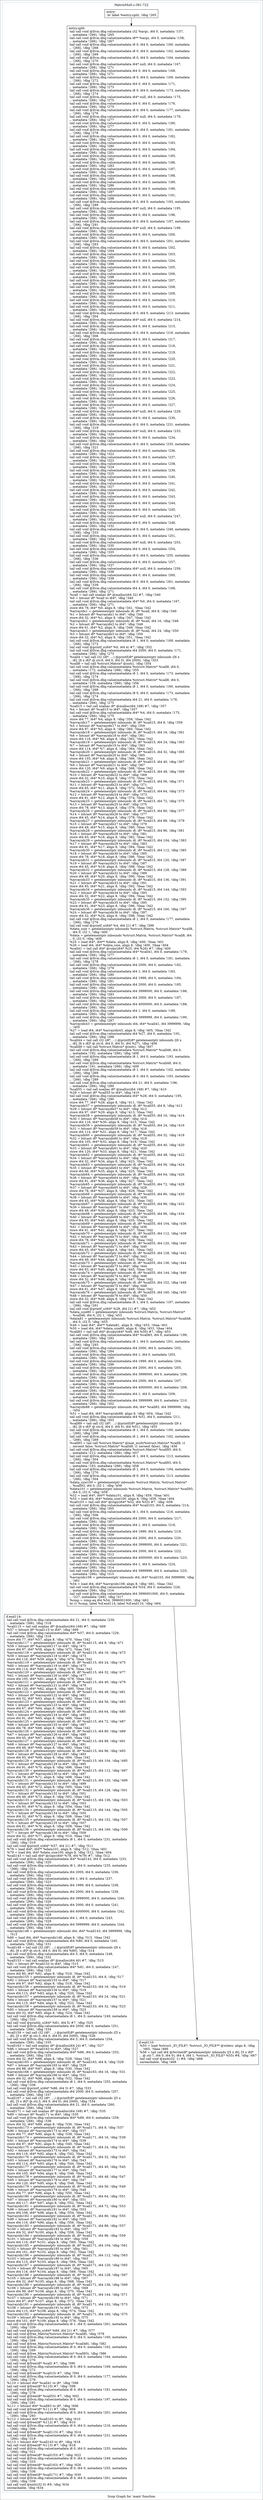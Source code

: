 digraph "Scop Graph for 'main' function" {
	label="Scop Graph for 'main' function";

	Node0x96d9570 [shape=record,label="{entry:\l  br label %entry.split, !dbg !265\l}"];
	Node0x96d9570 -> Node0x96c9ae0;
	Node0x96c9ae0 [shape=record,label="{entry.split:                                      \l  tail call void @llvm.dbg.value(metadata i32 %argc, i64 0, metadata !157,\l... metadata !266), !dbg !265\l  tail call void @llvm.dbg.value(metadata i8** %args, i64 0, metadata !158,\l... metadata !266), !dbg !267\l  tail call void @llvm.dbg.value(metadata i8 0, i64 0, metadata !160, metadata\l... !266), !dbg !268\l  tail call void @llvm.dbg.value(metadata i8 0, i64 0, metadata !162, metadata\l... !266), !dbg !269\l  tail call void @llvm.dbg.value(metadata i8 0, i64 0, metadata !164, metadata\l... !266), !dbg !270\l  tail call void @llvm.dbg.value(metadata i64* null, i64 0, metadata !167,\l... metadata !266), !dbg !271\l  tail call void @llvm.dbg.value(metadata i64 0, i64 0, metadata !168,\l... metadata !266), !dbg !271\l  tail call void @llvm.dbg.value(metadata i8 0, i64 0, metadata !169, metadata\l... !266), !dbg !272\l  tail call void @llvm.dbg.value(metadata i64 0, i64 0, metadata !171,\l... metadata !266), !dbg !273\l  tail call void @llvm.dbg.value(metadata i8 0, i64 0, metadata !173, metadata\l... !266), !dbg !274\l  tail call void @llvm.dbg.value(metadata i64* null, i64 0, metadata !175,\l... metadata !266), !dbg !275\l  tail call void @llvm.dbg.value(metadata i64 0, i64 0, metadata !176,\l... metadata !266), !dbg !275\l  tail call void @llvm.dbg.value(metadata i8 0, i64 0, metadata !177, metadata\l... !266), !dbg !276\l  tail call void @llvm.dbg.value(metadata i64* null, i64 0, metadata !179,\l... metadata !266), !dbg !277\l  tail call void @llvm.dbg.value(metadata i64 0, i64 0, metadata !180,\l... metadata !266), !dbg !277\l  tail call void @llvm.dbg.value(metadata i8 0, i64 0, metadata !181, metadata\l... !266), !dbg !278\l  tail call void @llvm.dbg.value(metadata i64 0, i64 0, metadata !182,\l... metadata !266), !dbg !279\l  tail call void @llvm.dbg.value(metadata i64 0, i64 0, metadata !183,\l... metadata !266), !dbg !280\l  tail call void @llvm.dbg.value(metadata i64 0, i64 0, metadata !184,\l... metadata !266), !dbg !281\l  tail call void @llvm.dbg.value(metadata i64 0, i64 0, metadata !185,\l... metadata !266), !dbg !282\l  tail call void @llvm.dbg.value(metadata i64 0, i64 0, metadata !186,\l... metadata !266), !dbg !283\l  tail call void @llvm.dbg.value(metadata i64 0, i64 0, metadata !187,\l... metadata !266), !dbg !284\l  tail call void @llvm.dbg.value(metadata i64 0, i64 0, metadata !188,\l... metadata !266), !dbg !285\l  tail call void @llvm.dbg.value(metadata i64 0, i64 0, metadata !189,\l... metadata !266), !dbg !286\l  tail call void @llvm.dbg.value(metadata i64 0, i64 0, metadata !190,\l... metadata !266), !dbg !287\l  tail call void @llvm.dbg.value(metadata i64 0, i64 0, metadata !191,\l... metadata !266), !dbg !288\l  tail call void @llvm.dbg.value(metadata i8 0, i64 0, metadata !193, metadata\l... !266), !dbg !289\l  tail call void @llvm.dbg.value(metadata i64* null, i64 0, metadata !195,\l... metadata !266), !dbg !290\l  tail call void @llvm.dbg.value(metadata i64 0, i64 0, metadata !196,\l... metadata !266), !dbg !290\l  tail call void @llvm.dbg.value(metadata i8 0, i64 0, metadata !197, metadata\l... !266), !dbg !291\l  tail call void @llvm.dbg.value(metadata i64* null, i64 0, metadata !199,\l... metadata !266), !dbg !292\l  tail call void @llvm.dbg.value(metadata i64 0, i64 0, metadata !200,\l... metadata !266), !dbg !292\l  tail call void @llvm.dbg.value(metadata i8 0, i64 0, metadata !201, metadata\l... !266), !dbg !293\l  tail call void @llvm.dbg.value(metadata i64 0, i64 0, metadata !202,\l... metadata !266), !dbg !294\l  tail call void @llvm.dbg.value(metadata i64 0, i64 0, metadata !203,\l... metadata !266), !dbg !295\l  tail call void @llvm.dbg.value(metadata i64 0, i64 0, metadata !204,\l... metadata !266), !dbg !296\l  tail call void @llvm.dbg.value(metadata i64 0, i64 0, metadata !205,\l... metadata !266), !dbg !297\l  tail call void @llvm.dbg.value(metadata i64 0, i64 0, metadata !206,\l... metadata !266), !dbg !298\l  tail call void @llvm.dbg.value(metadata i64 0, i64 0, metadata !207,\l... metadata !266), !dbg !299\l  tail call void @llvm.dbg.value(metadata i64 0, i64 0, metadata !208,\l... metadata !266), !dbg !300\l  tail call void @llvm.dbg.value(metadata i64 0, i64 0, metadata !209,\l... metadata !266), !dbg !301\l  tail call void @llvm.dbg.value(metadata i64 0, i64 0, metadata !210,\l... metadata !266), !dbg !302\l  tail call void @llvm.dbg.value(metadata i64 0, i64 0, metadata !211,\l... metadata !266), !dbg !303\l  tail call void @llvm.dbg.value(metadata i8 0, i64 0, metadata !213, metadata\l... !266), !dbg !304\l  tail call void @llvm.dbg.value(metadata i64* null, i64 0, metadata !214,\l... metadata !266), !dbg !305\l  tail call void @llvm.dbg.value(metadata i64 0, i64 0, metadata !215,\l... metadata !266), !dbg !305\l  tail call void @llvm.dbg.value(metadata i8 0, i64 0, metadata !216, metadata\l... !266), !dbg !306\l  tail call void @llvm.dbg.value(metadata i64 0, i64 0, metadata !217,\l... metadata !266), !dbg !307\l  tail call void @llvm.dbg.value(metadata i64 0, i64 0, metadata !218,\l... metadata !266), !dbg !308\l  tail call void @llvm.dbg.value(metadata i64 0, i64 0, metadata !219,\l... metadata !266), !dbg !309\l  tail call void @llvm.dbg.value(metadata i64 0, i64 0, metadata !220,\l... metadata !266), !dbg !310\l  tail call void @llvm.dbg.value(metadata i64 0, i64 0, metadata !221,\l... metadata !266), !dbg !311\l  tail call void @llvm.dbg.value(metadata i64 0, i64 0, metadata !222,\l... metadata !266), !dbg !312\l  tail call void @llvm.dbg.value(metadata i64 0, i64 0, metadata !223,\l... metadata !266), !dbg !313\l  tail call void @llvm.dbg.value(metadata i64 0, i64 0, metadata !224,\l... metadata !266), !dbg !314\l  tail call void @llvm.dbg.value(metadata i64 0, i64 0, metadata !225,\l... metadata !266), !dbg !315\l  tail call void @llvm.dbg.value(metadata i64 0, i64 0, metadata !226,\l... metadata !266), !dbg !316\l  tail call void @llvm.dbg.value(metadata i64 0, i64 0, metadata !227,\l... metadata !266), !dbg !317\l  tail call void @llvm.dbg.value(metadata i64* null, i64 0, metadata !229,\l... metadata !266), !dbg !318\l  tail call void @llvm.dbg.value(metadata i64 0, i64 0, metadata !230,\l... metadata !266), !dbg !318\l  tail call void @llvm.dbg.value(metadata i8 0, i64 0, metadata !231, metadata\l... !266), !dbg !319\l  tail call void @llvm.dbg.value(metadata i64* null, i64 0, metadata !233,\l... metadata !266), !dbg !320\l  tail call void @llvm.dbg.value(metadata i64 0, i64 0, metadata !234,\l... metadata !266), !dbg !320\l  tail call void @llvm.dbg.value(metadata i8 0, i64 0, metadata !235, metadata\l... !266), !dbg !321\l  tail call void @llvm.dbg.value(metadata i64 0, i64 0, metadata !236,\l... metadata !266), !dbg !322\l  tail call void @llvm.dbg.value(metadata i64 0, i64 0, metadata !237,\l... metadata !266), !dbg !323\l  tail call void @llvm.dbg.value(metadata i64 0, i64 0, metadata !238,\l... metadata !266), !dbg !324\l  tail call void @llvm.dbg.value(metadata i64 0, i64 0, metadata !239,\l... metadata !266), !dbg !325\l  tail call void @llvm.dbg.value(metadata i64 0, i64 0, metadata !240,\l... metadata !266), !dbg !326\l  tail call void @llvm.dbg.value(metadata i64 0, i64 0, metadata !241,\l... metadata !266), !dbg !327\l  tail call void @llvm.dbg.value(metadata i64 0, i64 0, metadata !242,\l... metadata !266), !dbg !328\l  tail call void @llvm.dbg.value(metadata i64 0, i64 0, metadata !243,\l... metadata !266), !dbg !329\l  tail call void @llvm.dbg.value(metadata i64 0, i64 0, metadata !244,\l... metadata !266), !dbg !330\l  tail call void @llvm.dbg.value(metadata i64 0, i64 0, metadata !245,\l... metadata !266), !dbg !331\l  tail call void @llvm.dbg.value(metadata i64* null, i64 0, metadata !247,\l... metadata !266), !dbg !332\l  tail call void @llvm.dbg.value(metadata i64 0, i64 0, metadata !248,\l... metadata !266), !dbg !332\l  tail call void @llvm.dbg.value(metadata i8 0, i64 0, metadata !249, metadata\l... !266), !dbg !333\l  tail call void @llvm.dbg.value(metadata i64 0, i64 0, metadata !251,\l... metadata !266), !dbg !334\l  tail call void @llvm.dbg.value(metadata i64* null, i64 0, metadata !253,\l... metadata !266), !dbg !335\l  tail call void @llvm.dbg.value(metadata i64 0, i64 0, metadata !254,\l... metadata !266), !dbg !335\l  tail call void @llvm.dbg.value(metadata i8 0, i64 0, metadata !255, metadata\l... !266), !dbg !336\l  tail call void @llvm.dbg.value(metadata i64 0, i64 0, metadata !257,\l... metadata !266), !dbg !337\l  tail call void @llvm.dbg.value(metadata i64* null, i64 0, metadata !259,\l... metadata !266), !dbg !338\l  tail call void @llvm.dbg.value(metadata i64 0, i64 0, metadata !260,\l... metadata !266), !dbg !338\l  tail call void @llvm.dbg.value(metadata i8 0, i64 0, metadata !261, metadata\l... !266), !dbg !339\l  tail call void @llvm.dbg.value(metadata i64 4, i64 0, metadata !168,\l... metadata !266), !dbg !271\l  %call = tail call noalias i8* @malloc(i64 32) #7, !dbg !340\l  %0 = bitcast i8* %call to i64*, !dbg !340\l  tail call void @llvm.dbg.value(metadata i64* %0, i64 0, metadata !167,\l... metadata !266), !dbg !271\l  store i64 78, i64* %0, align 8, !dbg !341, !tbaa !342\l  %arrayidx1 = getelementptr inbounds i8, i8* %call, i64 8, !dbg !346\l  %1 = bitcast i8* %arrayidx1 to i64*, !dbg !346\l  store i64 32, i64* %1, align 8, !dbg !347, !tbaa !342\l  %arrayidx2 = getelementptr inbounds i8, i8* %call, i64 16, !dbg !348\l  %2 = bitcast i8* %arrayidx2 to i64*, !dbg !348\l  store i64 61, i64* %2, align 8, !dbg !349, !tbaa !342\l  %arrayidx3 = getelementptr inbounds i8, i8* %call, i64 24, !dbg !350\l  %3 = bitcast i8* %arrayidx3 to i64*, !dbg !350\l  store i64 32, i64* %3, align 8, !dbg !351, !tbaa !342\l  tail call void @llvm.dbg.value(metadata i8 1, i64 0, metadata !169, metadata\l... !266), !dbg !272\l  tail call void @printf_s(i64* %0, i64 4) #7, !dbg !352\l  tail call void @llvm.dbg.value(metadata i64 2000, i64 0, metadata !171,\l... metadata !266), !dbg !273\l  %call4 = tail call i32 (i8*, ...) @printf(i8* getelementptr inbounds ([6 x\l... i8], [6 x i8]* @.str.6, i64 0, i64 0), i64 2000), !dbg !353\l  %call8 = tail call %struct.Matrix* @init(), !dbg !354\l  tail call void @llvm.dbg.value(metadata %struct.Matrix* %call8, i64 0,\l... metadata !172, metadata !266), !dbg !355\l  tail call void @llvm.dbg.value(metadata i8 1, i64 0, metadata !173, metadata\l... !266), !dbg !274\l  tail call void @llvm.dbg.value(metadata %struct.Matrix* %call8, i64 0,\l... metadata !159, metadata !266), !dbg !356\l  tail call void @llvm.dbg.value(metadata i8 1, i64 0, metadata !160, metadata\l... !266), !dbg !268\l  tail call void @llvm.dbg.value(metadata i8 0, i64 0, metadata !173, metadata\l... !266), !dbg !274\l  tail call void @llvm.dbg.value(metadata i64 21, i64 0, metadata !176,\l... metadata !266), !dbg !275\l  %call15 = tail call noalias i8* @malloc(i64 168) #7, !dbg !357\l  %4 = bitcast i8* %call15 to i64*, !dbg !357\l  tail call void @llvm.dbg.value(metadata i64* %4, i64 0, metadata !175,\l... metadata !266), !dbg !275\l  store i64 77, i64* %4, align 8, !dbg !358, !tbaa !342\l  %arrayidx17 = getelementptr inbounds i8, i8* %call15, i64 8, !dbg !359\l  %5 = bitcast i8* %arrayidx17 to i64*, !dbg !359\l  store i64 97, i64* %5, align 8, !dbg !360, !tbaa !342\l  %arrayidx18 = getelementptr inbounds i8, i8* %call15, i64 16, !dbg !361\l  %6 = bitcast i8* %arrayidx18 to i64*, !dbg !361\l  store i64 116, i64* %6, align 8, !dbg !362, !tbaa !342\l  %arrayidx19 = getelementptr inbounds i8, i8* %call15, i64 24, !dbg !363\l  %7 = bitcast i8* %arrayidx19 to i64*, !dbg !363\l  store i64 114, i64* %7, align 8, !dbg !364, !tbaa !342\l  %arrayidx20 = getelementptr inbounds i8, i8* %call15, i64 32, !dbg !365\l  %8 = bitcast i8* %arrayidx20 to i64*, !dbg !365\l  store i64 105, i64* %8, align 8, !dbg !366, !tbaa !342\l  %arrayidx21 = getelementptr inbounds i8, i8* %call15, i64 40, !dbg !367\l  %9 = bitcast i8* %arrayidx21 to i64*, !dbg !367\l  store i64 120, i64* %9, align 8, !dbg !368, !tbaa !342\l  %arrayidx22 = getelementptr inbounds i8, i8* %call15, i64 48, !dbg !369\l  %10 = bitcast i8* %arrayidx22 to i64*, !dbg !369\l  store i64 32, i64* %10, align 8, !dbg !370, !tbaa !342\l  %arrayidx23 = getelementptr inbounds i8, i8* %call15, i64 56, !dbg !371\l  %11 = bitcast i8* %arrayidx23 to i64*, !dbg !371\l  store i64 65, i64* %11, align 8, !dbg !372, !tbaa !342\l  %arrayidx24 = getelementptr inbounds i8, i8* %call15, i64 64, !dbg !373\l  %12 = bitcast i8* %arrayidx24 to i64*, !dbg !373\l  store i64 91, i64* %12, align 8, !dbg !374, !tbaa !342\l  %arrayidx25 = getelementptr inbounds i8, i8* %call15, i64 72, !dbg !375\l  %13 = bitcast i8* %arrayidx25 to i64*, !dbg !375\l  store i64 78, i64* %13, align 8, !dbg !376, !tbaa !342\l  %arrayidx26 = getelementptr inbounds i8, i8* %call15, i64 80, !dbg !377\l  %14 = bitcast i8* %arrayidx26 to i64*, !dbg !377\l  store i64 45, i64* %14, align 8, !dbg !378, !tbaa !342\l  %arrayidx27 = getelementptr inbounds i8, i8* %call15, i64 88, !dbg !379\l  %15 = bitcast i8* %arrayidx27 to i64*, !dbg !379\l  store i64 49, i64* %15, align 8, !dbg !380, !tbaa !342\l  %arrayidx28 = getelementptr inbounds i8, i8* %call15, i64 96, !dbg !381\l  %16 = bitcast i8* %arrayidx28 to i64*, !dbg !381\l  store i64 93, i64* %16, align 8, !dbg !382, !tbaa !342\l  %arrayidx29 = getelementptr inbounds i8, i8* %call15, i64 104, !dbg !383\l  %17 = bitcast i8* %arrayidx29 to i64*, !dbg !383\l  store i64 91, i64* %17, align 8, !dbg !384, !tbaa !342\l  %arrayidx30 = getelementptr inbounds i8, i8* %call15, i64 112, !dbg !385\l  %18 = bitcast i8* %arrayidx30 to i64*, !dbg !385\l  store i64 78, i64* %18, align 8, !dbg !386, !tbaa !342\l  %arrayidx31 = getelementptr inbounds i8, i8* %call15, i64 120, !dbg !387\l  %19 = bitcast i8* %arrayidx31 to i64*, !dbg !387\l  store i64 45, i64* %19, align 8, !dbg !388, !tbaa !342\l  %arrayidx32 = getelementptr inbounds i8, i8* %call15, i64 128, !dbg !389\l  %20 = bitcast i8* %arrayidx32 to i64*, !dbg !389\l  store i64 49, i64* %20, align 8, !dbg !390, !tbaa !342\l  %arrayidx33 = getelementptr inbounds i8, i8* %call15, i64 136, !dbg !391\l  %21 = bitcast i8* %arrayidx33 to i64*, !dbg !391\l  store i64 93, i64* %21, align 8, !dbg !392, !tbaa !342\l  %arrayidx34 = getelementptr inbounds i8, i8* %call15, i64 144, !dbg !393\l  %22 = bitcast i8* %arrayidx34 to i64*, !dbg !393\l  store i64 32, i64* %22, align 8, !dbg !394, !tbaa !342\l  %arrayidx35 = getelementptr inbounds i8, i8* %call15, i64 152, !dbg !395\l  %23 = bitcast i8* %arrayidx35 to i64*, !dbg !395\l  store i64 61, i64* %23, align 8, !dbg !396, !tbaa !342\l  %arrayidx36 = getelementptr inbounds i8, i8* %call15, i64 160, !dbg !397\l  %24 = bitcast i8* %arrayidx36 to i64*, !dbg !397\l  store i64 32, i64* %24, align 8, !dbg !398, !tbaa !342\l  tail call void @llvm.dbg.value(metadata i8 1, i64 0, metadata !177, metadata\l... !266), !dbg !276\l  tail call void @printf_s(i64* %4, i64 21) #7, !dbg !399\l  %data_size = getelementptr inbounds %struct.Matrix, %struct.Matrix* %call8,\l... i64 0, i32 1, !dbg !400\l  %data = getelementptr inbounds %struct.Matrix, %struct.Matrix* %call8, i64\l... 0, i32 0, !dbg !400\l  %25 = load i64*, i64** %data, align 8, !dbg !400, !tbaa !401\l  %26 = load i64, i64* %data_size, align 8, !dbg !400, !tbaa !404\l  %call41 = tail call i64* @copy(i64* %25, i64 %26) #7, !dbg !400\l  tail call void @llvm.dbg.value(metadata i64* %call41, i64 0, metadata !179,\l... metadata !266), !dbg !277\l  tail call void @llvm.dbg.value(metadata i8 1, i64 0, metadata !181, metadata\l... !266), !dbg !278\l  tail call void @llvm.dbg.value(metadata i64 2000, i64 0, metadata !182,\l... metadata !266), !dbg !279\l  tail call void @llvm.dbg.value(metadata i64 1, i64 0, metadata !183,\l... metadata !266), !dbg !280\l  tail call void @llvm.dbg.value(metadata i64 1999, i64 0, metadata !184,\l... metadata !266), !dbg !281\l  tail call void @llvm.dbg.value(metadata i64 2000, i64 0, metadata !185,\l... metadata !266), !dbg !282\l  tail call void @llvm.dbg.value(metadata i64 3998000, i64 0, metadata !186,\l... metadata !266), !dbg !283\l  tail call void @llvm.dbg.value(metadata i64 2000, i64 0, metadata !187,\l... metadata !266), !dbg !284\l  tail call void @llvm.dbg.value(metadata i64 4000000, i64 0, metadata !188,\l... metadata !266), !dbg !285\l  tail call void @llvm.dbg.value(metadata i64 1, i64 0, metadata !189,\l... metadata !266), !dbg !286\l  tail call void @llvm.dbg.value(metadata i64 3999999, i64 0, metadata !190,\l... metadata !266), !dbg !287\l  %arrayidx43 = getelementptr inbounds i64, i64* %call41, i64 3999999, !dbg\l... !405\l  %27 = load i64, i64* %arrayidx43, align 8, !dbg !405, !tbaa !342\l  tail call void @llvm.dbg.value(metadata i64 %27, i64 0, metadata !191,\l... metadata !266), !dbg !288\l  %call44 = tail call i32 (i8*, ...) @printf(i8* getelementptr inbounds ([6 x\l... i8], [6 x i8]* @.str.6, i64 0, i64 0), i64 %27), !dbg !406\l  %call48 = tail call %struct.Matrix* @init(), !dbg !407\l  tail call void @llvm.dbg.value(metadata %struct.Matrix* %call48, i64 0,\l... metadata !192, metadata !266), !dbg !408\l  tail call void @llvm.dbg.value(metadata i8 1, i64 0, metadata !193, metadata\l... !266), !dbg !289\l  tail call void @llvm.dbg.value(metadata %struct.Matrix* %call48, i64 0,\l... metadata !161, metadata !266), !dbg !409\l  tail call void @llvm.dbg.value(metadata i8 1, i64 0, metadata !162, metadata\l... !266), !dbg !269\l  tail call void @llvm.dbg.value(metadata i8 0, i64 0, metadata !193, metadata\l... !266), !dbg !289\l  tail call void @llvm.dbg.value(metadata i64 21, i64 0, metadata !196,\l... metadata !266), !dbg !290\l  %call55 = tail call noalias i8* @malloc(i64 168) #7, !dbg !410\l  %28 = bitcast i8* %call55 to i64*, !dbg !410\l  tail call void @llvm.dbg.value(metadata i64* %28, i64 0, metadata !195,\l... metadata !266), !dbg !290\l  store i64 77, i64* %28, align 8, !dbg !411, !tbaa !342\l  %arrayidx57 = getelementptr inbounds i8, i8* %call55, i64 8, !dbg !412\l  %29 = bitcast i8* %arrayidx57 to i64*, !dbg !412\l  store i64 97, i64* %29, align 8, !dbg !413, !tbaa !342\l  %arrayidx58 = getelementptr inbounds i8, i8* %call55, i64 16, !dbg !414\l  %30 = bitcast i8* %arrayidx58 to i64*, !dbg !414\l  store i64 116, i64* %30, align 8, !dbg !415, !tbaa !342\l  %arrayidx59 = getelementptr inbounds i8, i8* %call55, i64 24, !dbg !416\l  %31 = bitcast i8* %arrayidx59 to i64*, !dbg !416\l  store i64 114, i64* %31, align 8, !dbg !417, !tbaa !342\l  %arrayidx60 = getelementptr inbounds i8, i8* %call55, i64 32, !dbg !418\l  %32 = bitcast i8* %arrayidx60 to i64*, !dbg !418\l  store i64 105, i64* %32, align 8, !dbg !419, !tbaa !342\l  %arrayidx61 = getelementptr inbounds i8, i8* %call55, i64 40, !dbg !420\l  %33 = bitcast i8* %arrayidx61 to i64*, !dbg !420\l  store i64 120, i64* %33, align 8, !dbg !421, !tbaa !342\l  %arrayidx62 = getelementptr inbounds i8, i8* %call55, i64 48, !dbg !422\l  %34 = bitcast i8* %arrayidx62 to i64*, !dbg !422\l  store i64 32, i64* %34, align 8, !dbg !423, !tbaa !342\l  %arrayidx63 = getelementptr inbounds i8, i8* %call55, i64 56, !dbg !424\l  %35 = bitcast i8* %arrayidx63 to i64*, !dbg !424\l  store i64 66, i64* %35, align 8, !dbg !425, !tbaa !342\l  %arrayidx64 = getelementptr inbounds i8, i8* %call55, i64 64, !dbg !426\l  %36 = bitcast i8* %arrayidx64 to i64*, !dbg !426\l  store i64 91, i64* %36, align 8, !dbg !427, !tbaa !342\l  %arrayidx65 = getelementptr inbounds i8, i8* %call55, i64 72, !dbg !428\l  %37 = bitcast i8* %arrayidx65 to i64*, !dbg !428\l  store i64 78, i64* %37, align 8, !dbg !429, !tbaa !342\l  %arrayidx66 = getelementptr inbounds i8, i8* %call55, i64 80, !dbg !430\l  %38 = bitcast i8* %arrayidx66 to i64*, !dbg !430\l  store i64 45, i64* %38, align 8, !dbg !431, !tbaa !342\l  %arrayidx67 = getelementptr inbounds i8, i8* %call55, i64 88, !dbg !432\l  %39 = bitcast i8* %arrayidx67 to i64*, !dbg !432\l  store i64 49, i64* %39, align 8, !dbg !433, !tbaa !342\l  %arrayidx68 = getelementptr inbounds i8, i8* %call55, i64 96, !dbg !434\l  %40 = bitcast i8* %arrayidx68 to i64*, !dbg !434\l  store i64 93, i64* %40, align 8, !dbg !435, !tbaa !342\l  %arrayidx69 = getelementptr inbounds i8, i8* %call55, i64 104, !dbg !436\l  %41 = bitcast i8* %arrayidx69 to i64*, !dbg !436\l  store i64 91, i64* %41, align 8, !dbg !437, !tbaa !342\l  %arrayidx70 = getelementptr inbounds i8, i8* %call55, i64 112, !dbg !438\l  %42 = bitcast i8* %arrayidx70 to i64*, !dbg !438\l  store i64 78, i64* %42, align 8, !dbg !439, !tbaa !342\l  %arrayidx71 = getelementptr inbounds i8, i8* %call55, i64 120, !dbg !440\l  %43 = bitcast i8* %arrayidx71 to i64*, !dbg !440\l  store i64 45, i64* %43, align 8, !dbg !441, !tbaa !342\l  %arrayidx72 = getelementptr inbounds i8, i8* %call55, i64 128, !dbg !442\l  %44 = bitcast i8* %arrayidx72 to i64*, !dbg !442\l  store i64 49, i64* %44, align 8, !dbg !443, !tbaa !342\l  %arrayidx73 = getelementptr inbounds i8, i8* %call55, i64 136, !dbg !444\l  %45 = bitcast i8* %arrayidx73 to i64*, !dbg !444\l  store i64 93, i64* %45, align 8, !dbg !445, !tbaa !342\l  %arrayidx74 = getelementptr inbounds i8, i8* %call55, i64 144, !dbg !446\l  %46 = bitcast i8* %arrayidx74 to i64*, !dbg !446\l  store i64 32, i64* %46, align 8, !dbg !447, !tbaa !342\l  %arrayidx75 = getelementptr inbounds i8, i8* %call55, i64 152, !dbg !448\l  %47 = bitcast i8* %arrayidx75 to i64*, !dbg !448\l  store i64 61, i64* %47, align 8, !dbg !449, !tbaa !342\l  %arrayidx76 = getelementptr inbounds i8, i8* %call55, i64 160, !dbg !450\l  %48 = bitcast i8* %arrayidx76 to i64*, !dbg !450\l  store i64 32, i64* %48, align 8, !dbg !451, !tbaa !342\l  tail call void @llvm.dbg.value(metadata i8 1, i64 0, metadata !197, metadata\l... !266), !dbg !291\l  tail call void @printf_s(i64* %28, i64 21) #7, !dbg !452\l  %data_size80 = getelementptr inbounds %struct.Matrix, %struct.Matrix*\l... %call48, i64 0, i32 1, !dbg !453\l  %data81 = getelementptr inbounds %struct.Matrix, %struct.Matrix* %call48,\l... i64 0, i32 0, !dbg !453\l  %49 = load i64*, i64** %data81, align 8, !dbg !453, !tbaa !401\l  %50 = load i64, i64* %data_size80, align 8, !dbg !453, !tbaa !404\l  %call83 = tail call i64* @copy(i64* %49, i64 %50) #7, !dbg !453\l  tail call void @llvm.dbg.value(metadata i64* %call83, i64 0, metadata !199,\l... metadata !266), !dbg !292\l  tail call void @llvm.dbg.value(metadata i8 1, i64 0, metadata !201, metadata\l... !266), !dbg !293\l  tail call void @llvm.dbg.value(metadata i64 2000, i64 0, metadata !202,\l... metadata !266), !dbg !294\l  tail call void @llvm.dbg.value(metadata i64 1, i64 0, metadata !203,\l... metadata !266), !dbg !295\l  tail call void @llvm.dbg.value(metadata i64 1999, i64 0, metadata !204,\l... metadata !266), !dbg !296\l  tail call void @llvm.dbg.value(metadata i64 2000, i64 0, metadata !205,\l... metadata !266), !dbg !297\l  tail call void @llvm.dbg.value(metadata i64 3998000, i64 0, metadata !206,\l... metadata !266), !dbg !298\l  tail call void @llvm.dbg.value(metadata i64 2000, i64 0, metadata !207,\l... metadata !266), !dbg !299\l  tail call void @llvm.dbg.value(metadata i64 4000000, i64 0, metadata !208,\l... metadata !266), !dbg !300\l  tail call void @llvm.dbg.value(metadata i64 1, i64 0, metadata !209,\l... metadata !266), !dbg !301\l  tail call void @llvm.dbg.value(metadata i64 3999999, i64 0, metadata !210,\l... metadata !266), !dbg !302\l  %arrayidx88 = getelementptr inbounds i64, i64* %call83, i64 3999999, !dbg\l... !454\l  %51 = load i64, i64* %arrayidx88, align 8, !dbg !454, !tbaa !342\l  tail call void @llvm.dbg.value(metadata i64 %51, i64 0, metadata !211,\l... metadata !266), !dbg !303\l  %call89 = tail call i32 (i8*, ...) @printf(i8* getelementptr inbounds ([6 x\l... i8], [6 x i8]* @.str.6, i64 0, i64 0), i64 %51), !dbg !455\l  tail call void @llvm.dbg.value(metadata i8 1, i64 0, metadata !160, metadata\l... !266), !dbg !268\l  tail call void @llvm.dbg.value(metadata i8 1, i64 0, metadata !162, metadata\l... !266), !dbg !269\l  %call93 = tail call %struct.Matrix* @mat_mult(%struct.Matrix* %call8, i1\l... zeroext false, %struct.Matrix* %call48, i1 zeroext false), !dbg !456\l  tail call void @llvm.dbg.value(metadata %struct.Matrix* %call93, i64 0,\l... metadata !212, metadata !266), !dbg !457\l  tail call void @llvm.dbg.value(metadata i8 1, i64 0, metadata !213, metadata\l... !266), !dbg !304\l  tail call void @llvm.dbg.value(metadata %struct.Matrix* %call93, i64 0,\l... metadata !163, metadata !266), !dbg !458\l  tail call void @llvm.dbg.value(metadata i8 1, i64 0, metadata !164, metadata\l... !266), !dbg !270\l  tail call void @llvm.dbg.value(metadata i8 0, i64 0, metadata !213, metadata\l... !266), !dbg !304\l  %data_size100 = getelementptr inbounds %struct.Matrix, %struct.Matrix*\l... %call93, i64 0, i32 1, !dbg !459\l  %data101 = getelementptr inbounds %struct.Matrix, %struct.Matrix* %call93,\l... i64 0, i32 0, !dbg !459\l  %52 = load i64*, i64** %data101, align 8, !dbg !459, !tbaa !401\l  %53 = load i64, i64* %data_size100, align 8, !dbg !459, !tbaa !404\l  %call103 = tail call i64* @copy(i64* %52, i64 %53) #7, !dbg !459\l  tail call void @llvm.dbg.value(metadata i64* %call103, i64 0, metadata !214,\l... metadata !266), !dbg !305\l  tail call void @llvm.dbg.value(metadata i8 1, i64 0, metadata !216, metadata\l... !266), !dbg !306\l  tail call void @llvm.dbg.value(metadata i64 2000, i64 0, metadata !217,\l... metadata !266), !dbg !307\l  tail call void @llvm.dbg.value(metadata i64 1, i64 0, metadata !218,\l... metadata !266), !dbg !308\l  tail call void @llvm.dbg.value(metadata i64 1999, i64 0, metadata !219,\l... metadata !266), !dbg !309\l  tail call void @llvm.dbg.value(metadata i64 2000, i64 0, metadata !220,\l... metadata !266), !dbg !310\l  tail call void @llvm.dbg.value(metadata i64 3998000, i64 0, metadata !221,\l... metadata !266), !dbg !311\l  tail call void @llvm.dbg.value(metadata i64 2000, i64 0, metadata !222,\l... metadata !266), !dbg !312\l  tail call void @llvm.dbg.value(metadata i64 4000000, i64 0, metadata !223,\l... metadata !266), !dbg !313\l  tail call void @llvm.dbg.value(metadata i64 1, i64 0, metadata !224,\l... metadata !266), !dbg !314\l  tail call void @llvm.dbg.value(metadata i64 3999999, i64 0, metadata !225,\l... metadata !266), !dbg !315\l  %arrayidx108 = getelementptr inbounds i64, i64* %call103, i64 3999999, !dbg\l... !461\l  %54 = load i64, i64* %arrayidx108, align 8, !dbg !461, !tbaa !342\l  tail call void @llvm.dbg.value(metadata i64 %54, i64 0, metadata !226,\l... metadata !266), !dbg !316\l  tail call void @llvm.dbg.value(metadata i64 3996001000, i64 0, metadata\l... !227, metadata !266), !dbg !317\l  %cmp = icmp eq i64 %54, 3996001000, !dbg !462\l  br i1 %cmp, label %if.end114, label %if.end110, !dbg !464\l}"];
	Node0x96c9ae0 -> Node0x96757f0;
	Node0x96c9ae0 -> Node0x9672000;
	Node0x96757f0 [shape=record,label="{if.end114:                                        \l  tail call void @llvm.dbg.value(metadata i64 21, i64 0, metadata !230,\l... metadata !266), !dbg !318\l  %call115 = tail call noalias i8* @malloc(i64 168) #7, !dbg !469\l  %57 = bitcast i8* %call115 to i64*, !dbg !469\l  tail call void @llvm.dbg.value(metadata i64* %57, i64 0, metadata !229,\l... metadata !266), !dbg !318\l  store i64 77, i64* %57, align 8, !dbg !470, !tbaa !342\l  %arrayidx117 = getelementptr inbounds i8, i8* %call115, i64 8, !dbg !471\l  %58 = bitcast i8* %arrayidx117 to i64*, !dbg !471\l  store i64 97, i64* %58, align 8, !dbg !472, !tbaa !342\l  %arrayidx118 = getelementptr inbounds i8, i8* %call115, i64 16, !dbg !473\l  %59 = bitcast i8* %arrayidx118 to i64*, !dbg !473\l  store i64 116, i64* %59, align 8, !dbg !474, !tbaa !342\l  %arrayidx119 = getelementptr inbounds i8, i8* %call115, i64 24, !dbg !475\l  %60 = bitcast i8* %arrayidx119 to i64*, !dbg !475\l  store i64 114, i64* %60, align 8, !dbg !476, !tbaa !342\l  %arrayidx120 = getelementptr inbounds i8, i8* %call115, i64 32, !dbg !477\l  %61 = bitcast i8* %arrayidx120 to i64*, !dbg !477\l  store i64 105, i64* %61, align 8, !dbg !478, !tbaa !342\l  %arrayidx121 = getelementptr inbounds i8, i8* %call115, i64 40, !dbg !479\l  %62 = bitcast i8* %arrayidx121 to i64*, !dbg !479\l  store i64 120, i64* %62, align 8, !dbg !480, !tbaa !342\l  %arrayidx122 = getelementptr inbounds i8, i8* %call115, i64 48, !dbg !481\l  %63 = bitcast i8* %arrayidx122 to i64*, !dbg !481\l  store i64 32, i64* %63, align 8, !dbg !482, !tbaa !342\l  %arrayidx123 = getelementptr inbounds i8, i8* %call115, i64 56, !dbg !483\l  %64 = bitcast i8* %arrayidx123 to i64*, !dbg !483\l  store i64 67, i64* %64, align 8, !dbg !484, !tbaa !342\l  %arrayidx124 = getelementptr inbounds i8, i8* %call115, i64 64, !dbg !485\l  %65 = bitcast i8* %arrayidx124 to i64*, !dbg !485\l  store i64 91, i64* %65, align 8, !dbg !486, !tbaa !342\l  %arrayidx125 = getelementptr inbounds i8, i8* %call115, i64 72, !dbg !487\l  %66 = bitcast i8* %arrayidx125 to i64*, !dbg !487\l  store i64 78, i64* %66, align 8, !dbg !488, !tbaa !342\l  %arrayidx126 = getelementptr inbounds i8, i8* %call115, i64 80, !dbg !489\l  %67 = bitcast i8* %arrayidx126 to i64*, !dbg !489\l  store i64 45, i64* %67, align 8, !dbg !490, !tbaa !342\l  %arrayidx127 = getelementptr inbounds i8, i8* %call115, i64 88, !dbg !491\l  %68 = bitcast i8* %arrayidx127 to i64*, !dbg !491\l  store i64 49, i64* %68, align 8, !dbg !492, !tbaa !342\l  %arrayidx128 = getelementptr inbounds i8, i8* %call115, i64 96, !dbg !493\l  %69 = bitcast i8* %arrayidx128 to i64*, !dbg !493\l  store i64 93, i64* %69, align 8, !dbg !494, !tbaa !342\l  %arrayidx129 = getelementptr inbounds i8, i8* %call115, i64 104, !dbg !495\l  %70 = bitcast i8* %arrayidx129 to i64*, !dbg !495\l  store i64 91, i64* %70, align 8, !dbg !496, !tbaa !342\l  %arrayidx130 = getelementptr inbounds i8, i8* %call115, i64 112, !dbg !497\l  %71 = bitcast i8* %arrayidx130 to i64*, !dbg !497\l  store i64 78, i64* %71, align 8, !dbg !498, !tbaa !342\l  %arrayidx131 = getelementptr inbounds i8, i8* %call115, i64 120, !dbg !499\l  %72 = bitcast i8* %arrayidx131 to i64*, !dbg !499\l  store i64 45, i64* %72, align 8, !dbg !500, !tbaa !342\l  %arrayidx132 = getelementptr inbounds i8, i8* %call115, i64 128, !dbg !501\l  %73 = bitcast i8* %arrayidx132 to i64*, !dbg !501\l  store i64 49, i64* %73, align 8, !dbg !502, !tbaa !342\l  %arrayidx133 = getelementptr inbounds i8, i8* %call115, i64 136, !dbg !503\l  %74 = bitcast i8* %arrayidx133 to i64*, !dbg !503\l  store i64 93, i64* %74, align 8, !dbg !504, !tbaa !342\l  %arrayidx134 = getelementptr inbounds i8, i8* %call115, i64 144, !dbg !505\l  %75 = bitcast i8* %arrayidx134 to i64*, !dbg !505\l  store i64 32, i64* %75, align 8, !dbg !506, !tbaa !342\l  %arrayidx135 = getelementptr inbounds i8, i8* %call115, i64 152, !dbg !507\l  %76 = bitcast i8* %arrayidx135 to i64*, !dbg !507\l  store i64 61, i64* %76, align 8, !dbg !508, !tbaa !342\l  %arrayidx136 = getelementptr inbounds i8, i8* %call115, i64 160, !dbg !509\l  %77 = bitcast i8* %arrayidx136 to i64*, !dbg !509\l  store i64 32, i64* %77, align 8, !dbg !510, !tbaa !342\l  tail call void @llvm.dbg.value(metadata i8 1, i64 0, metadata !231, metadata\l... !266), !dbg !319\l  tail call void @printf_s(i64* %57, i64 21) #7, !dbg !511\l  %78 = load i64*, i64** %data101, align 8, !dbg !512, !tbaa !401\l  %79 = load i64, i64* %data_size100, align 8, !dbg !512, !tbaa !404\l  %call143 = tail call i64* @copy(i64* %78, i64 %79) #7, !dbg !512\l  tail call void @llvm.dbg.value(metadata i64* %call143, i64 0, metadata !233,\l... metadata !266), !dbg !320\l  tail call void @llvm.dbg.value(metadata i8 1, i64 0, metadata !235, metadata\l... !266), !dbg !321\l  tail call void @llvm.dbg.value(metadata i64 2000, i64 0, metadata !236,\l... metadata !266), !dbg !322\l  tail call void @llvm.dbg.value(metadata i64 1, i64 0, metadata !237,\l... metadata !266), !dbg !323\l  tail call void @llvm.dbg.value(metadata i64 1999, i64 0, metadata !238,\l... metadata !266), !dbg !324\l  tail call void @llvm.dbg.value(metadata i64 2000, i64 0, metadata !239,\l... metadata !266), !dbg !325\l  tail call void @llvm.dbg.value(metadata i64 3998000, i64 0, metadata !240,\l... metadata !266), !dbg !326\l  tail call void @llvm.dbg.value(metadata i64 2000, i64 0, metadata !241,\l... metadata !266), !dbg !327\l  tail call void @llvm.dbg.value(metadata i64 4000000, i64 0, metadata !242,\l... metadata !266), !dbg !328\l  tail call void @llvm.dbg.value(metadata i64 1, i64 0, metadata !243,\l... metadata !266), !dbg !329\l  tail call void @llvm.dbg.value(metadata i64 3999999, i64 0, metadata !244,\l... metadata !266), !dbg !330\l  %arrayidx148 = getelementptr inbounds i64, i64* %call143, i64 3999999, !dbg\l... !513\l  %80 = load i64, i64* %arrayidx148, align 8, !dbg !513, !tbaa !342\l  tail call void @llvm.dbg.value(metadata i64 %80, i64 0, metadata !245,\l... metadata !266), !dbg !331\l  %call149 = tail call i32 (i8*, ...) @printf(i8* getelementptr inbounds ([6 x\l... i8], [6 x i8]* @.str.6, i64 0, i64 0), i64 %80), !dbg !514\l  tail call void @llvm.dbg.value(metadata i64 5, i64 0, metadata !248,\l... metadata !266), !dbg !332\l  %call153 = tail call noalias i8* @malloc(i64 40) #7, !dbg !515\l  %81 = bitcast i8* %call153 to i64*, !dbg !515\l  tail call void @llvm.dbg.value(metadata i64* %81, i64 0, metadata !247,\l... metadata !266), !dbg !332\l  store i64 80, i64* %81, align 8, !dbg !516, !tbaa !342\l  %arrayidx155 = getelementptr inbounds i8, i8* %call153, i64 8, !dbg !517\l  %82 = bitcast i8* %arrayidx155 to i64*, !dbg !517\l  store i64 97, i64* %82, align 8, !dbg !518, !tbaa !342\l  %arrayidx156 = getelementptr inbounds i8, i8* %call153, i64 16, !dbg !519\l  %83 = bitcast i8* %arrayidx156 to i64*, !dbg !519\l  store i64 115, i64* %83, align 8, !dbg !520, !tbaa !342\l  %arrayidx157 = getelementptr inbounds i8, i8* %call153, i64 24, !dbg !521\l  %84 = bitcast i8* %arrayidx157 to i64*, !dbg !521\l  store i64 115, i64* %84, align 8, !dbg !522, !tbaa !342\l  %arrayidx158 = getelementptr inbounds i8, i8* %call153, i64 32, !dbg !523\l  %85 = bitcast i8* %arrayidx158 to i64*, !dbg !523\l  store i64 32, i64* %85, align 8, !dbg !524, !tbaa !342\l  tail call void @llvm.dbg.value(metadata i8 1, i64 0, metadata !249, metadata\l... !266), !dbg !333\l  tail call void @println_s(i64* %81, i64 5) #7, !dbg !525\l  tail call void @llvm.dbg.value(metadata i64 2000, i64 0, metadata !251,\l... metadata !266), !dbg !334\l  %call159 = tail call i32 (i8*, ...) @printf(i8* getelementptr inbounds ([5 x\l... i8], [5 x i8]* @.str.3, i64 0, i64 0), i64 2000), !dbg !526\l  tail call void @llvm.dbg.value(metadata i64 3, i64 0, metadata !254,\l... metadata !266), !dbg !335\l  %call163 = tail call noalias i8* @malloc(i64 24) #7, !dbg !527\l  %86 = bitcast i8* %call163 to i64*, !dbg !527\l  tail call void @llvm.dbg.value(metadata i64* %86, i64 0, metadata !253,\l... metadata !266), !dbg !335\l  store i64 32, i64* %86, align 8, !dbg !528, !tbaa !342\l  %arrayidx165 = getelementptr inbounds i8, i8* %call163, i64 8, !dbg !529\l  %87 = bitcast i8* %arrayidx165 to i64*, !dbg !529\l  store i64 88, i64* %87, align 8, !dbg !530, !tbaa !342\l  %arrayidx166 = getelementptr inbounds i8, i8* %call163, i64 16, !dbg !531\l  %88 = bitcast i8* %arrayidx166 to i64*, !dbg !531\l  store i64 32, i64* %88, align 8, !dbg !532, !tbaa !342\l  tail call void @llvm.dbg.value(metadata i8 1, i64 0, metadata !255, metadata\l... !266), !dbg !336\l  tail call void @printf_s(i64* %86, i64 3) #7, !dbg !533\l  tail call void @llvm.dbg.value(metadata i64 2000, i64 0, metadata !257,\l... metadata !266), !dbg !337\l  %call167 = tail call i32 (i8*, ...) @printf(i8* getelementptr inbounds ([5 x\l... i8], [5 x i8]* @.str.3, i64 0, i64 0), i64 2000), !dbg !534\l  tail call void @llvm.dbg.value(metadata i64 21, i64 0, metadata !260,\l... metadata !266), !dbg !338\l  %call171 = tail call noalias i8* @malloc(i64 168) #7, !dbg !535\l  %89 = bitcast i8* %call171 to i64*, !dbg !535\l  tail call void @llvm.dbg.value(metadata i64* %89, i64 0, metadata !259,\l... metadata !266), !dbg !338\l  store i64 32, i64* %89, align 8, !dbg !536, !tbaa !342\l  %arrayidx173 = getelementptr inbounds i8, i8* %call171, i64 8, !dbg !537\l  %90 = bitcast i8* %arrayidx173 to i64*, !dbg !537\l  store i64 77, i64* %90, align 8, !dbg !538, !tbaa !342\l  %arrayidx174 = getelementptr inbounds i8, i8* %call171, i64 16, !dbg !539\l  %91 = bitcast i8* %arrayidx174 to i64*, !dbg !539\l  store i64 97, i64* %91, align 8, !dbg !540, !tbaa !342\l  %arrayidx175 = getelementptr inbounds i8, i8* %call171, i64 24, !dbg !541\l  %92 = bitcast i8* %arrayidx175 to i64*, !dbg !541\l  store i64 116, i64* %92, align 8, !dbg !542, !tbaa !342\l  %arrayidx176 = getelementptr inbounds i8, i8* %call171, i64 32, !dbg !543\l  %93 = bitcast i8* %arrayidx176 to i64*, !dbg !543\l  store i64 114, i64* %93, align 8, !dbg !544, !tbaa !342\l  %arrayidx177 = getelementptr inbounds i8, i8* %call171, i64 40, !dbg !545\l  %94 = bitcast i8* %arrayidx177 to i64*, !dbg !545\l  store i64 105, i64* %94, align 8, !dbg !546, !tbaa !342\l  %arrayidx178 = getelementptr inbounds i8, i8* %call171, i64 48, !dbg !547\l  %95 = bitcast i8* %arrayidx178 to i64*, !dbg !547\l  store i64 120, i64* %95, align 8, !dbg !548, !tbaa !342\l  %arrayidx179 = getelementptr inbounds i8, i8* %call171, i64 56, !dbg !549\l  %96 = bitcast i8* %arrayidx179 to i64*, !dbg !549\l  store i64 77, i64* %96, align 8, !dbg !550, !tbaa !342\l  %arrayidx180 = getelementptr inbounds i8, i8* %call171, i64 64, !dbg !551\l  %97 = bitcast i8* %arrayidx180 to i64*, !dbg !551\l  store i64 117, i64* %97, align 8, !dbg !552, !tbaa !342\l  %arrayidx181 = getelementptr inbounds i8, i8* %call171, i64 72, !dbg !553\l  %98 = bitcast i8* %arrayidx181 to i64*, !dbg !553\l  store i64 108, i64* %98, align 8, !dbg !554, !tbaa !342\l  %arrayidx182 = getelementptr inbounds i8, i8* %call171, i64 80, !dbg !555\l  %99 = bitcast i8* %arrayidx182 to i64*, !dbg !555\l  store i64 116, i64* %99, align 8, !dbg !556, !tbaa !342\l  %arrayidx183 = getelementptr inbounds i8, i8* %call171, i64 88, !dbg !557\l  %100 = bitcast i8* %arrayidx183 to i64*, !dbg !557\l  store i64 32, i64* %100, align 8, !dbg !558, !tbaa !342\l  %arrayidx184 = getelementptr inbounds i8, i8* %call171, i64 96, !dbg !559\l  %101 = bitcast i8* %arrayidx184 to i64*, !dbg !559\l  store i64 116, i64* %101, align 8, !dbg !560, !tbaa !342\l  %arrayidx185 = getelementptr inbounds i8, i8* %call171, i64 104, !dbg !561\l  %102 = bitcast i8* %arrayidx185 to i64*, !dbg !561\l  store i64 101, i64* %102, align 8, !dbg !562, !tbaa !342\l  %arrayidx186 = getelementptr inbounds i8, i8* %call171, i64 112, !dbg !563\l  %103 = bitcast i8* %arrayidx186 to i64*, !dbg !563\l  store i64 115, i64* %103, align 8, !dbg !564, !tbaa !342\l  %arrayidx187 = getelementptr inbounds i8, i8* %call171, i64 120, !dbg !565\l  %104 = bitcast i8* %arrayidx187 to i64*, !dbg !565\l  store i64 116, i64* %104, align 8, !dbg !566, !tbaa !342\l  %arrayidx188 = getelementptr inbounds i8, i8* %call171, i64 128, !dbg !567\l  %105 = bitcast i8* %arrayidx188 to i64*, !dbg !567\l  store i64 32, i64* %105, align 8, !dbg !568, !tbaa !342\l  %arrayidx189 = getelementptr inbounds i8, i8* %call171, i64 136, !dbg !569\l  %106 = bitcast i8* %arrayidx189 to i64*, !dbg !569\l  store i64 99, i64* %106, align 8, !dbg !570, !tbaa !342\l  %arrayidx190 = getelementptr inbounds i8, i8* %call171, i64 144, !dbg !571\l  %107 = bitcast i8* %arrayidx190 to i64*, !dbg !571\l  store i64 97, i64* %107, align 8, !dbg !572, !tbaa !342\l  %arrayidx191 = getelementptr inbounds i8, i8* %call171, i64 152, !dbg !573\l  %108 = bitcast i8* %arrayidx191 to i64*, !dbg !573\l  store i64 115, i64* %108, align 8, !dbg !574, !tbaa !342\l  %arrayidx192 = getelementptr inbounds i8, i8* %call171, i64 160, !dbg !575\l  %109 = bitcast i8* %arrayidx192 to i64*, !dbg !575\l  store i64 101, i64* %109, align 8, !dbg !576, !tbaa !342\l  tail call void @llvm.dbg.value(metadata i8 1, i64 0, metadata !261, metadata\l... !266), !dbg !339\l  tail call void @println_s(i64* %89, i64 21) #7, !dbg !577\l  tail call void @free_Matrix(%struct.Matrix* %call8), !dbg !578\l  tail call void @llvm.dbg.value(metadata i8 0, i64 0, metadata !160, metadata\l... !266), !dbg !268\l  tail call void @free_Matrix(%struct.Matrix* %call48), !dbg !582\l  tail call void @llvm.dbg.value(metadata i8 0, i64 0, metadata !162, metadata\l... !266), !dbg !269\l  tail call void @free_Matrix(%struct.Matrix* %call93), !dbg !586\l  tail call void @llvm.dbg.value(metadata i8 0, i64 0, metadata !164, metadata\l... !266), !dbg !270\l  tail call void @free(i8* %call) #7, !dbg !590\l  tail call void @llvm.dbg.value(metadata i8 0, i64 0, metadata !169, metadata\l... !266), !dbg !272\l  tail call void @free(i8* %call15) #7, !dbg !594\l  tail call void @llvm.dbg.value(metadata i8 0, i64 0, metadata !177, metadata\l... !266), !dbg !276\l  %110 = bitcast i64* %call41 to i8*, !dbg !598\l  tail call void @free(i8* %110) #7, !dbg !598\l  tail call void @llvm.dbg.value(metadata i8 0, i64 0, metadata !181, metadata\l... !266), !dbg !278\l  tail call void @free(i8* %call55) #7, !dbg !602\l  tail call void @llvm.dbg.value(metadata i8 0, i64 0, metadata !197, metadata\l... !266), !dbg !291\l  %111 = bitcast i64* %call83 to i8*, !dbg !606\l  tail call void @free(i8* %111) #7, !dbg !606\l  tail call void @llvm.dbg.value(metadata i8 0, i64 0, metadata !201, metadata\l... !266), !dbg !293\l  %112 = bitcast i64* %call103 to i8*, !dbg !610\l  tail call void @free(i8* %112) #7, !dbg !610\l  tail call void @llvm.dbg.value(metadata i8 0, i64 0, metadata !216, metadata\l... !266), !dbg !306\l  tail call void @free(i8* %call115) #7, !dbg !614\l  tail call void @llvm.dbg.value(metadata i8 0, i64 0, metadata !231, metadata\l... !266), !dbg !319\l  %113 = bitcast i64* %call143 to i8*, !dbg !618\l  tail call void @free(i8* %113) #7, !dbg !618\l  tail call void @llvm.dbg.value(metadata i8 0, i64 0, metadata !235, metadata\l... !266), !dbg !321\l  tail call void @free(i8* %call153) #7, !dbg !622\l  tail call void @llvm.dbg.value(metadata i8 0, i64 0, metadata !249, metadata\l... !266), !dbg !333\l  tail call void @free(i8* %call163) #7, !dbg !626\l  tail call void @llvm.dbg.value(metadata i8 0, i64 0, metadata !255, metadata\l... !266), !dbg !336\l  tail call void @free(i8* %call171) #7, !dbg !630\l  tail call void @llvm.dbg.value(metadata i8 0, i64 0, metadata !261, metadata\l... !266), !dbg !339\l  tail call void @exit(i32 0) #9, !dbg !634\l  unreachable, !dbg !634\l}"];
	Node0x9672000 [shape=record,label="{if.end110:                                        \l  %55 = load %struct._IO_FILE*, %struct._IO_FILE** @stderr, align 8, !dbg\l... !465, !tbaa !466\l  %56 = tail call i64 @fwrite(i8* getelementptr inbounds ([5 x i8], [5 x i8]*\l... @.str.7, i64 0, i64 0), i64 4, i64 1, %struct._IO_FILE* %55) #8, !dbg !467\l  tail call void @exit(i32 -1) #9, !dbg !468\l  unreachable, !dbg !468\l}"];
	colorscheme = "paired12"
        subgraph cluster_0x9674320 {
          label = "MatrixMult.c:381-722
";
          style = solid;
          color = 1
          Node0x96d9570;
          Node0x96c9ae0;
          Node0x96757f0;
          Node0x9672000;
        }
}
